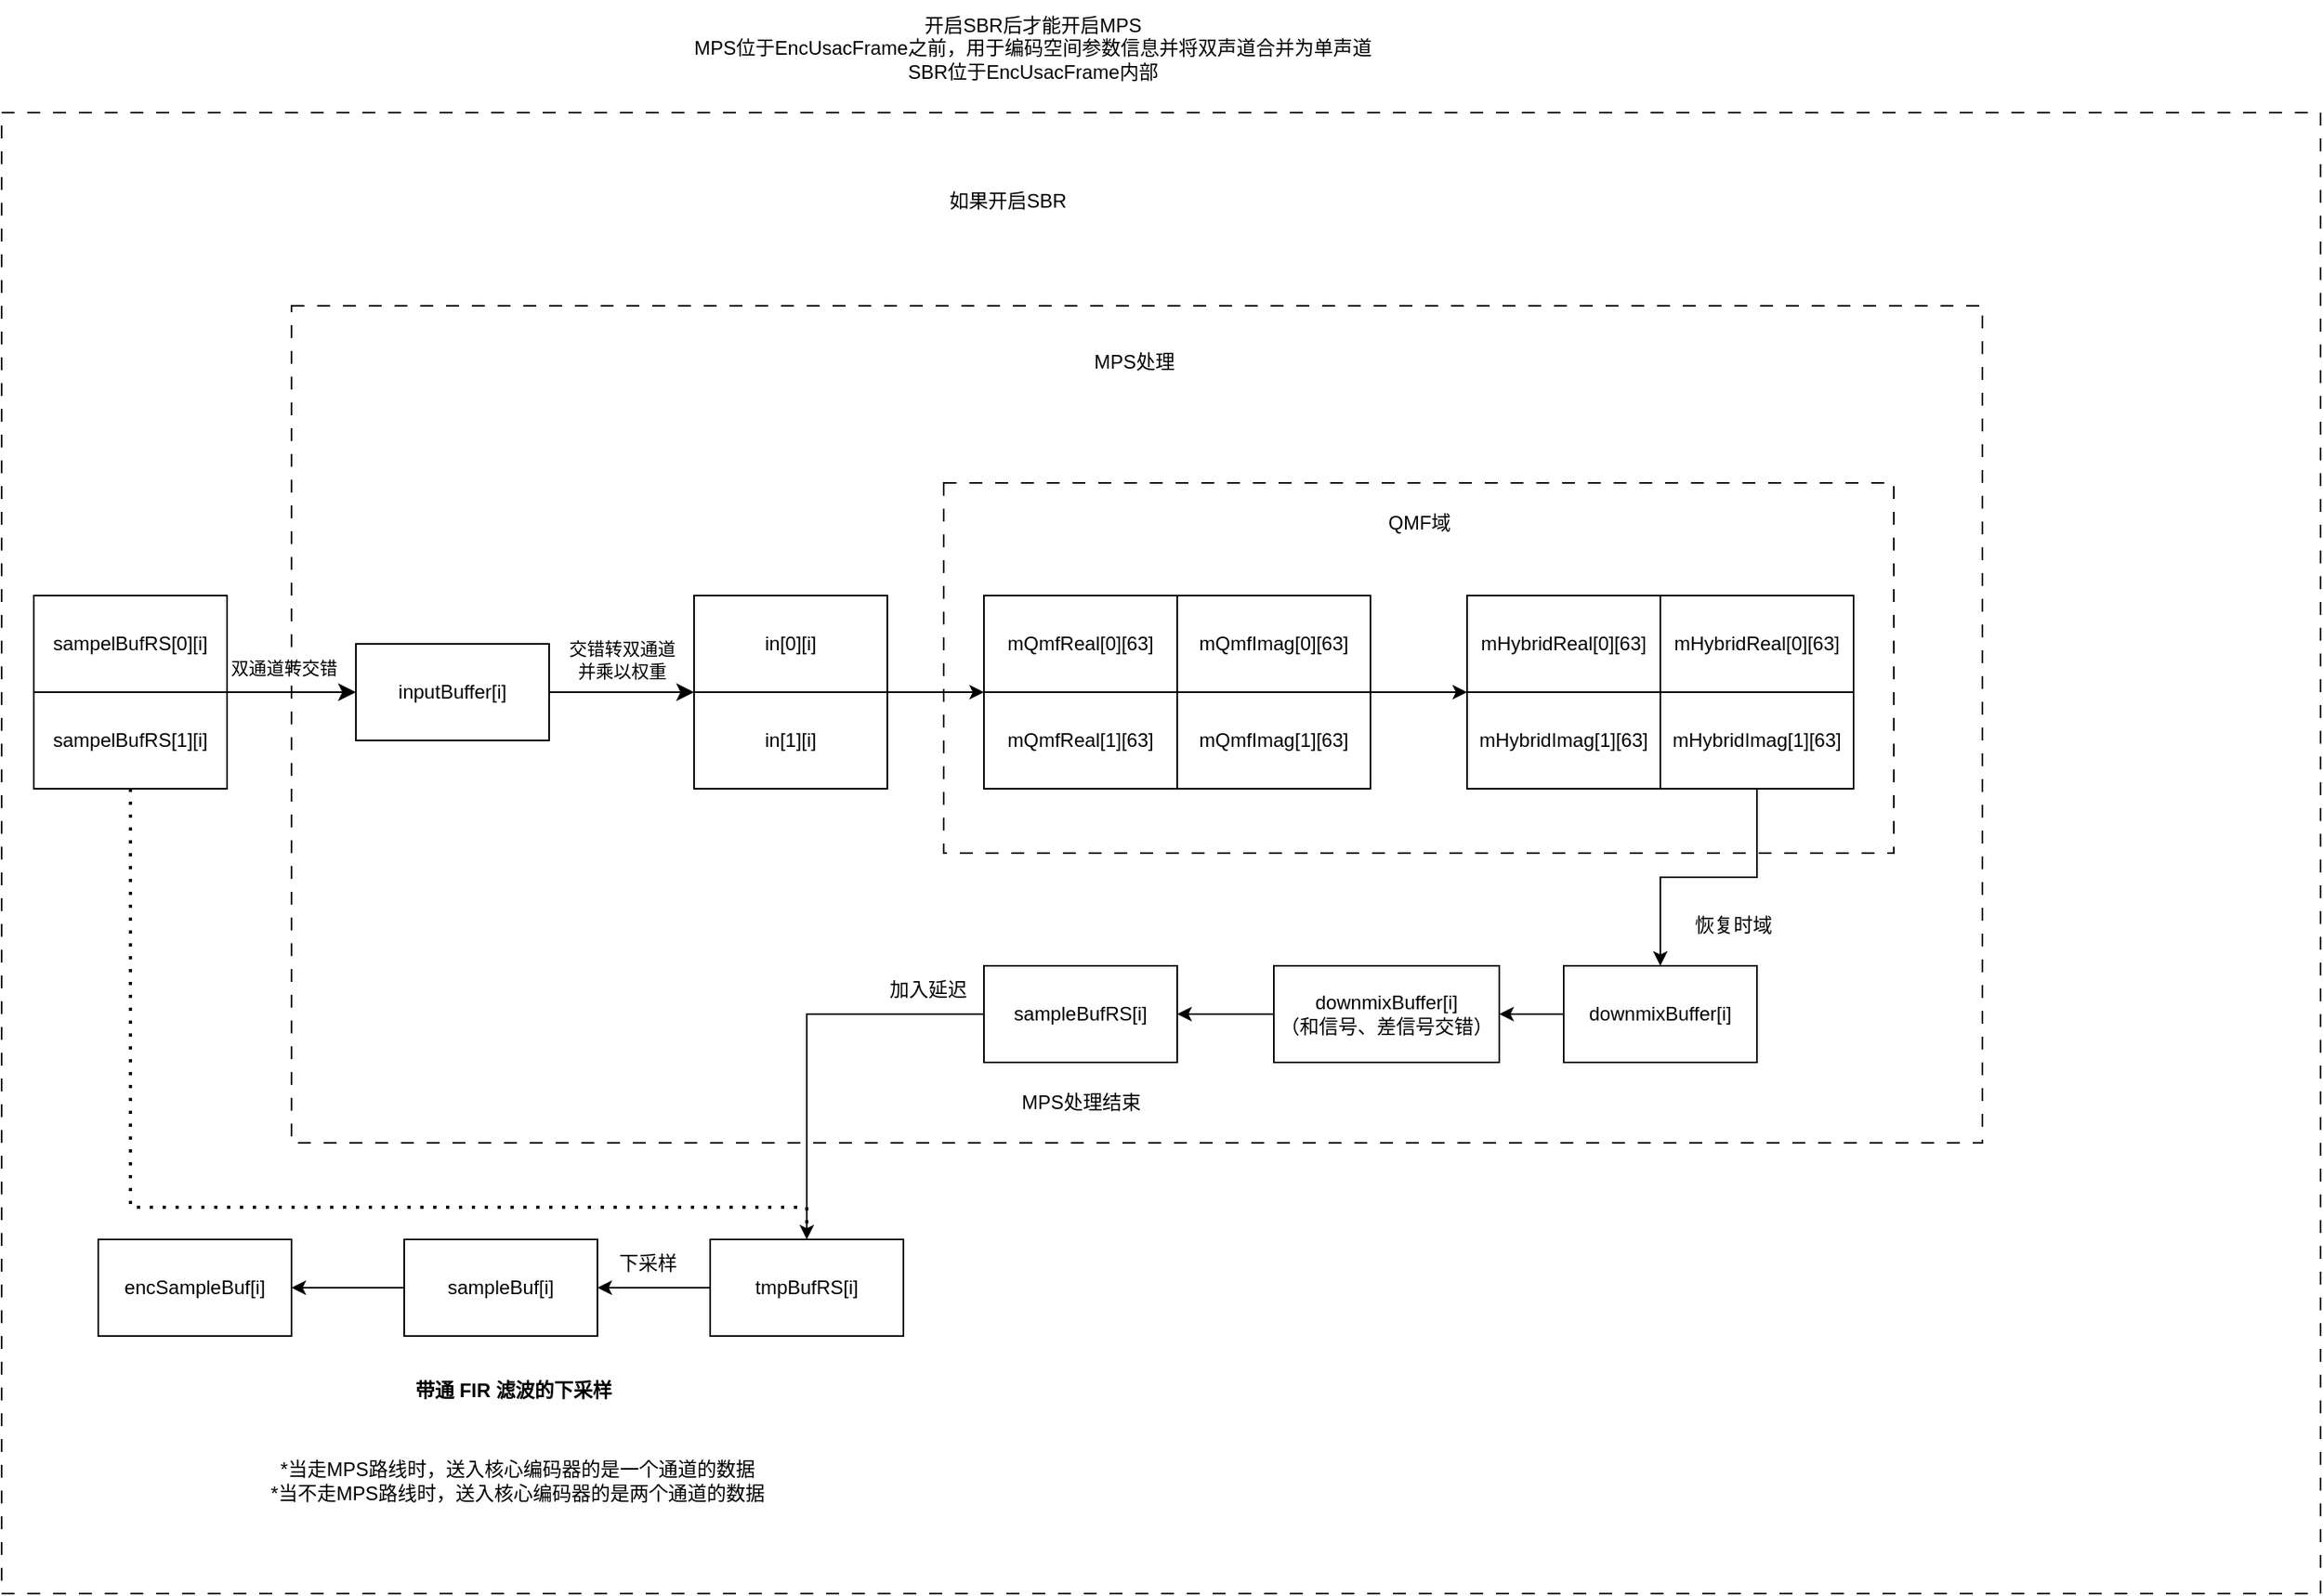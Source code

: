<mxfile version="28.1.2">
  <diagram name="第 1 页" id="K1KIOk-ZP-RjoFFrQjsr">
    <mxGraphModel dx="1815" dy="2269" grid="1" gridSize="10" guides="1" tooltips="1" connect="1" arrows="1" fold="1" page="1" pageScale="1" pageWidth="827" pageHeight="1169" math="0" shadow="0">
      <root>
        <mxCell id="0" />
        <mxCell id="1" parent="0" />
        <mxCell id="wSEqYTjdID5-Re9Kdq6l-1" value="" style="group" parent="1" vertex="1" connectable="0">
          <mxGeometry x="70" y="380" width="120" height="120" as="geometry" />
        </mxCell>
        <mxCell id="z9oihBKZV0Or-_NPVQRZ-1" value="sampelBufRS[0][i]" style="rounded=0;whiteSpace=wrap;html=1;" parent="wSEqYTjdID5-Re9Kdq6l-1" vertex="1">
          <mxGeometry width="120" height="60" as="geometry" />
        </mxCell>
        <mxCell id="z9oihBKZV0Or-_NPVQRZ-2" value="sampelBufRS[1][i]" style="rounded=0;whiteSpace=wrap;html=1;" parent="wSEqYTjdID5-Re9Kdq6l-1" vertex="1">
          <mxGeometry y="60" width="120" height="60" as="geometry" />
        </mxCell>
        <mxCell id="wSEqYTjdID5-Re9Kdq6l-5" value="" style="edgeStyle=none;curved=1;rounded=0;orthogonalLoop=1;jettySize=auto;html=1;fontSize=12;startSize=8;endSize=8;entryX=0;entryY=0;entryDx=0;entryDy=0;" parent="1" source="wSEqYTjdID5-Re9Kdq6l-2" target="wSEqYTjdID5-Re9Kdq6l-10" edge="1">
          <mxGeometry relative="1" as="geometry">
            <mxPoint x="470" y="440" as="targetPoint" />
          </mxGeometry>
        </mxCell>
        <mxCell id="wSEqYTjdID5-Re9Kdq6l-2" value="inputBuffer[i]" style="whiteSpace=wrap;html=1;rounded=0;" parent="1" vertex="1">
          <mxGeometry x="270" y="410" width="120" height="60" as="geometry" />
        </mxCell>
        <mxCell id="wSEqYTjdID5-Re9Kdq6l-3" value="" style="edgeStyle=none;curved=1;rounded=0;orthogonalLoop=1;jettySize=auto;html=1;fontSize=12;startSize=8;endSize=8;exitX=1;exitY=1;exitDx=0;exitDy=0;" parent="1" source="z9oihBKZV0Or-_NPVQRZ-1" target="wSEqYTjdID5-Re9Kdq6l-2" edge="1">
          <mxGeometry relative="1" as="geometry" />
        </mxCell>
        <mxCell id="wSEqYTjdID5-Re9Kdq6l-6" value="双通道转交错" style="text;html=1;align=center;verticalAlign=middle;resizable=0;points=[];autosize=1;strokeColor=none;fillColor=none;fontSize=11;" parent="1" vertex="1">
          <mxGeometry x="180" y="410" width="90" height="30" as="geometry" />
        </mxCell>
        <mxCell id="wSEqYTjdID5-Re9Kdq6l-8" value="" style="group" parent="1" vertex="1" connectable="0">
          <mxGeometry x="480" y="380" width="120" height="120" as="geometry" />
        </mxCell>
        <mxCell id="wSEqYTjdID5-Re9Kdq6l-9" value="in[0][i]" style="rounded=0;whiteSpace=wrap;html=1;" parent="wSEqYTjdID5-Re9Kdq6l-8" vertex="1">
          <mxGeometry width="120" height="60" as="geometry" />
        </mxCell>
        <mxCell id="wSEqYTjdID5-Re9Kdq6l-10" value="in[1][i]" style="rounded=0;whiteSpace=wrap;html=1;" parent="wSEqYTjdID5-Re9Kdq6l-8" vertex="1">
          <mxGeometry y="60" width="120" height="60" as="geometry" />
        </mxCell>
        <mxCell id="wSEqYTjdID5-Re9Kdq6l-11" value="交错转双通道&lt;div&gt;并乘以权重&lt;/div&gt;" style="text;html=1;align=center;verticalAlign=middle;resizable=0;points=[];autosize=1;strokeColor=none;fillColor=none;fontSize=11;" parent="1" vertex="1">
          <mxGeometry x="390" y="400" width="90" height="40" as="geometry" />
        </mxCell>
        <mxCell id="_vC0-f2fYUa1paOYDeHV-7" value="" style="group" parent="1" vertex="1" connectable="0">
          <mxGeometry x="660" y="380" width="240" height="120" as="geometry" />
        </mxCell>
        <mxCell id="_vC0-f2fYUa1paOYDeHV-2" value="mQmfReal[0][63]" style="rounded=0;whiteSpace=wrap;html=1;container=0;" parent="_vC0-f2fYUa1paOYDeHV-7" vertex="1">
          <mxGeometry width="120" height="60" as="geometry" />
        </mxCell>
        <mxCell id="_vC0-f2fYUa1paOYDeHV-3" value="mQmfReal[1][63]" style="rounded=0;whiteSpace=wrap;html=1;container=0;" parent="_vC0-f2fYUa1paOYDeHV-7" vertex="1">
          <mxGeometry y="60" width="120" height="60" as="geometry" />
        </mxCell>
        <mxCell id="_vC0-f2fYUa1paOYDeHV-5" value="mQmfImag[0][63]" style="rounded=0;whiteSpace=wrap;html=1;container=0;" parent="_vC0-f2fYUa1paOYDeHV-7" vertex="1">
          <mxGeometry x="120" width="120" height="60" as="geometry" />
        </mxCell>
        <mxCell id="_vC0-f2fYUa1paOYDeHV-6" value="mQmfImag[1][63]" style="rounded=0;whiteSpace=wrap;html=1;container=0;" parent="_vC0-f2fYUa1paOYDeHV-7" vertex="1">
          <mxGeometry x="120" y="60" width="120" height="60" as="geometry" />
        </mxCell>
        <mxCell id="_vC0-f2fYUa1paOYDeHV-9" value="" style="edgeStyle=orthogonalEdgeStyle;rounded=0;orthogonalLoop=1;jettySize=auto;html=1;" parent="1" source="wSEqYTjdID5-Re9Kdq6l-9" target="_vC0-f2fYUa1paOYDeHV-3" edge="1">
          <mxGeometry relative="1" as="geometry">
            <Array as="points">
              <mxPoint x="620" y="440" />
              <mxPoint x="620" y="440" />
            </Array>
          </mxGeometry>
        </mxCell>
        <mxCell id="_vC0-f2fYUa1paOYDeHV-10" value="" style="group" parent="1" vertex="1" connectable="0">
          <mxGeometry x="960" y="380" width="240" height="120" as="geometry" />
        </mxCell>
        <mxCell id="_vC0-f2fYUa1paOYDeHV-11" value="mHybridReal[0][63]" style="rounded=0;whiteSpace=wrap;html=1;container=0;" parent="_vC0-f2fYUa1paOYDeHV-10" vertex="1">
          <mxGeometry width="120" height="60" as="geometry" />
        </mxCell>
        <mxCell id="_vC0-f2fYUa1paOYDeHV-12" value="mHybridImag[1][63]" style="rounded=0;whiteSpace=wrap;html=1;container=0;" parent="_vC0-f2fYUa1paOYDeHV-10" vertex="1">
          <mxGeometry y="60" width="120" height="60" as="geometry" />
        </mxCell>
        <mxCell id="_vC0-f2fYUa1paOYDeHV-13" value="mHybridReal[0][63]" style="rounded=0;whiteSpace=wrap;html=1;container=0;" parent="_vC0-f2fYUa1paOYDeHV-10" vertex="1">
          <mxGeometry x="120" width="120" height="60" as="geometry" />
        </mxCell>
        <mxCell id="_vC0-f2fYUa1paOYDeHV-14" value="mHybridImag[1][63]" style="rounded=0;whiteSpace=wrap;html=1;container=0;" parent="_vC0-f2fYUa1paOYDeHV-10" vertex="1">
          <mxGeometry x="120" y="60" width="120" height="60" as="geometry" />
        </mxCell>
        <mxCell id="_vC0-f2fYUa1paOYDeHV-15" value="" style="edgeStyle=orthogonalEdgeStyle;rounded=0;orthogonalLoop=1;jettySize=auto;html=1;" parent="1" source="_vC0-f2fYUa1paOYDeHV-5" target="_vC0-f2fYUa1paOYDeHV-12" edge="1">
          <mxGeometry relative="1" as="geometry">
            <Array as="points">
              <mxPoint x="920" y="440" />
              <mxPoint x="920" y="440" />
            </Array>
          </mxGeometry>
        </mxCell>
        <mxCell id="_vC0-f2fYUa1paOYDeHV-16" value="QMF域" style="text;html=1;align=center;verticalAlign=middle;resizable=0;points=[];autosize=1;strokeColor=none;fillColor=none;" parent="1" vertex="1">
          <mxGeometry x="900" y="320" width="60" height="30" as="geometry" />
        </mxCell>
        <mxCell id="M33nOUc_PUPObxevJ1rU-8" value="" style="edgeStyle=orthogonalEdgeStyle;rounded=0;orthogonalLoop=1;jettySize=auto;html=1;" edge="1" parent="1" source="_vC0-f2fYUa1paOYDeHV-17" target="_vC0-f2fYUa1paOYDeHV-29">
          <mxGeometry relative="1" as="geometry" />
        </mxCell>
        <mxCell id="_vC0-f2fYUa1paOYDeHV-17" value="downmixBuffer[i]" style="whiteSpace=wrap;html=1;rounded=0;" parent="1" vertex="1">
          <mxGeometry x="1020" y="610" width="120" height="60" as="geometry" />
        </mxCell>
        <mxCell id="_vC0-f2fYUa1paOYDeHV-19" value="" style="whiteSpace=wrap;html=1;fillColor=none;dashed=1;dashPattern=8 8;" parent="1" vertex="1">
          <mxGeometry x="635" y="310" width="590" height="230" as="geometry" />
        </mxCell>
        <mxCell id="_vC0-f2fYUa1paOYDeHV-27" value="" style="edgeStyle=orthogonalEdgeStyle;rounded=0;orthogonalLoop=1;jettySize=auto;html=1;" parent="1" source="_vC0-f2fYUa1paOYDeHV-24" target="_vC0-f2fYUa1paOYDeHV-26" edge="1">
          <mxGeometry relative="1" as="geometry" />
        </mxCell>
        <mxCell id="_vC0-f2fYUa1paOYDeHV-24" value="sampleBufRS[i]" style="whiteSpace=wrap;html=1;rounded=0;" parent="1" vertex="1">
          <mxGeometry x="660" y="610" width="120" height="60" as="geometry" />
        </mxCell>
        <mxCell id="_vC0-f2fYUa1paOYDeHV-31" value="" style="edgeStyle=orthogonalEdgeStyle;rounded=0;orthogonalLoop=1;jettySize=auto;html=1;" parent="1" source="_vC0-f2fYUa1paOYDeHV-26" target="_vC0-f2fYUa1paOYDeHV-30" edge="1">
          <mxGeometry relative="1" as="geometry" />
        </mxCell>
        <mxCell id="_vC0-f2fYUa1paOYDeHV-26" value="tmpBufRS[i]" style="whiteSpace=wrap;html=1;rounded=0;" parent="1" vertex="1">
          <mxGeometry x="490" y="780" width="120" height="60" as="geometry" />
        </mxCell>
        <mxCell id="_vC0-f2fYUa1paOYDeHV-28" value="加入延迟" style="text;html=1;align=center;verticalAlign=middle;resizable=0;points=[];autosize=1;strokeColor=none;fillColor=none;" parent="1" vertex="1">
          <mxGeometry x="590" y="610" width="70" height="30" as="geometry" />
        </mxCell>
        <mxCell id="M33nOUc_PUPObxevJ1rU-9" value="" style="edgeStyle=orthogonalEdgeStyle;rounded=0;orthogonalLoop=1;jettySize=auto;html=1;" edge="1" parent="1" source="_vC0-f2fYUa1paOYDeHV-29" target="_vC0-f2fYUa1paOYDeHV-24">
          <mxGeometry relative="1" as="geometry" />
        </mxCell>
        <mxCell id="_vC0-f2fYUa1paOYDeHV-29" value="downmixBuffer[i]&lt;div&gt;（和信号、差信号交错）&lt;/div&gt;" style="whiteSpace=wrap;html=1;rounded=0;" parent="1" vertex="1">
          <mxGeometry x="840" y="610" width="140" height="60" as="geometry" />
        </mxCell>
        <mxCell id="_vC0-f2fYUa1paOYDeHV-35" value="" style="edgeStyle=orthogonalEdgeStyle;rounded=0;orthogonalLoop=1;jettySize=auto;html=1;" parent="1" source="_vC0-f2fYUa1paOYDeHV-30" target="_vC0-f2fYUa1paOYDeHV-34" edge="1">
          <mxGeometry relative="1" as="geometry" />
        </mxCell>
        <mxCell id="_vC0-f2fYUa1paOYDeHV-30" value="sampleBuf[i]" style="whiteSpace=wrap;html=1;rounded=0;" parent="1" vertex="1">
          <mxGeometry x="300" y="780" width="120" height="60" as="geometry" />
        </mxCell>
        <mxCell id="_vC0-f2fYUa1paOYDeHV-32" value="下采样" style="text;html=1;align=center;verticalAlign=middle;resizable=0;points=[];autosize=1;strokeColor=none;fillColor=none;" parent="1" vertex="1">
          <mxGeometry x="420.5" y="780" width="60" height="30" as="geometry" />
        </mxCell>
        <mxCell id="_vC0-f2fYUa1paOYDeHV-33" value="恢复时域" style="text;html=1;align=center;verticalAlign=middle;resizable=0;points=[];autosize=1;strokeColor=none;fillColor=none;" parent="1" vertex="1">
          <mxGeometry x="1090" y="570" width="70" height="30" as="geometry" />
        </mxCell>
        <mxCell id="_vC0-f2fYUa1paOYDeHV-34" value="encSampleBuf[i]" style="whiteSpace=wrap;html=1;rounded=0;" parent="1" vertex="1">
          <mxGeometry x="110" y="780" width="120" height="60" as="geometry" />
        </mxCell>
        <mxCell id="_vC0-f2fYUa1paOYDeHV-36" value="&lt;strong data-end=&quot;1541&quot; data-start=&quot;1520&quot;&gt;带通 FIR 滤波的下采样&lt;/strong&gt;" style="text;whiteSpace=wrap;html=1;" parent="1" vertex="1">
          <mxGeometry x="305" y="860" width="130" height="30" as="geometry" />
        </mxCell>
        <mxCell id="M33nOUc_PUPObxevJ1rU-2" value="" style="whiteSpace=wrap;html=1;fillColor=none;dashed=1;dashPattern=8 8;" vertex="1" parent="1">
          <mxGeometry x="230" y="200" width="1050" height="520" as="geometry" />
        </mxCell>
        <mxCell id="M33nOUc_PUPObxevJ1rU-3" value="MPS处理结束" style="text;html=1;align=center;verticalAlign=middle;resizable=0;points=[];autosize=1;strokeColor=none;fillColor=none;" vertex="1" parent="1">
          <mxGeometry x="670" y="680" width="100" height="30" as="geometry" />
        </mxCell>
        <mxCell id="M33nOUc_PUPObxevJ1rU-7" style="edgeStyle=orthogonalEdgeStyle;rounded=0;orthogonalLoop=1;jettySize=auto;html=1;" edge="1" parent="1" source="_vC0-f2fYUa1paOYDeHV-14" target="_vC0-f2fYUa1paOYDeHV-17">
          <mxGeometry relative="1" as="geometry" />
        </mxCell>
        <mxCell id="M33nOUc_PUPObxevJ1rU-10" value="MPS处理" style="text;html=1;align=center;verticalAlign=middle;resizable=0;points=[];autosize=1;strokeColor=none;fillColor=none;" vertex="1" parent="1">
          <mxGeometry x="717.5" y="220" width="70" height="30" as="geometry" />
        </mxCell>
        <mxCell id="M33nOUc_PUPObxevJ1rU-12" value="" style="endArrow=none;dashed=1;html=1;dashPattern=1 3;strokeWidth=2;rounded=0;exitX=0.5;exitY=1;exitDx=0;exitDy=0;entryX=0.5;entryY=0;entryDx=0;entryDy=0;" edge="1" parent="1" source="z9oihBKZV0Or-_NPVQRZ-2" target="_vC0-f2fYUa1paOYDeHV-26">
          <mxGeometry width="50" height="50" relative="1" as="geometry">
            <mxPoint x="360" y="760" as="sourcePoint" />
            <mxPoint x="410" y="710" as="targetPoint" />
            <Array as="points">
              <mxPoint x="130" y="760" />
              <mxPoint x="320" y="760" />
              <mxPoint x="550" y="760" />
            </Array>
          </mxGeometry>
        </mxCell>
        <mxCell id="M33nOUc_PUPObxevJ1rU-13" value="*当走MPS路线时，送入核心编码器的是一个通道的数据&lt;div&gt;*当不走MPS路线时，送入核心编码器的是两个通道的数据&lt;/div&gt;" style="text;html=1;align=center;verticalAlign=middle;resizable=0;points=[];autosize=1;strokeColor=none;fillColor=none;" vertex="1" parent="1">
          <mxGeometry x="205" y="910" width="330" height="40" as="geometry" />
        </mxCell>
        <mxCell id="M33nOUc_PUPObxevJ1rU-20" value="&lt;div&gt;开启SBR后才能开启MPS&lt;/div&gt;MPS位于EncUsacFrame之前，用于编码空间参数信息并将双声道合并为单声道&lt;div&gt;SBR位于&lt;span style=&quot;background-color: transparent; color: light-dark(rgb(0, 0, 0), rgb(255, 255, 255));&quot;&gt;EncUsacFrame内部&lt;/span&gt;&lt;/div&gt;" style="text;html=1;align=center;verticalAlign=middle;resizable=0;points=[];autosize=1;strokeColor=none;fillColor=none;" vertex="1" parent="1">
          <mxGeometry x="470" y="10" width="440" height="60" as="geometry" />
        </mxCell>
        <mxCell id="M33nOUc_PUPObxevJ1rU-19" value="如果开启SBR" style="text;html=1;align=center;verticalAlign=middle;whiteSpace=wrap;rounded=0;" vertex="1" parent="1">
          <mxGeometry x="610" y="120" width="130" height="30" as="geometry" />
        </mxCell>
        <mxCell id="M33nOUc_PUPObxevJ1rU-21" value="-1层" parent="0" />
        <mxCell id="M33nOUc_PUPObxevJ1rU-22" value="" style="whiteSpace=wrap;html=1;fillColor=none;dashed=1;dashPattern=8 8;" vertex="1" parent="M33nOUc_PUPObxevJ1rU-21">
          <mxGeometry x="50" y="80" width="1440" height="920" as="geometry" />
        </mxCell>
      </root>
    </mxGraphModel>
  </diagram>
</mxfile>
